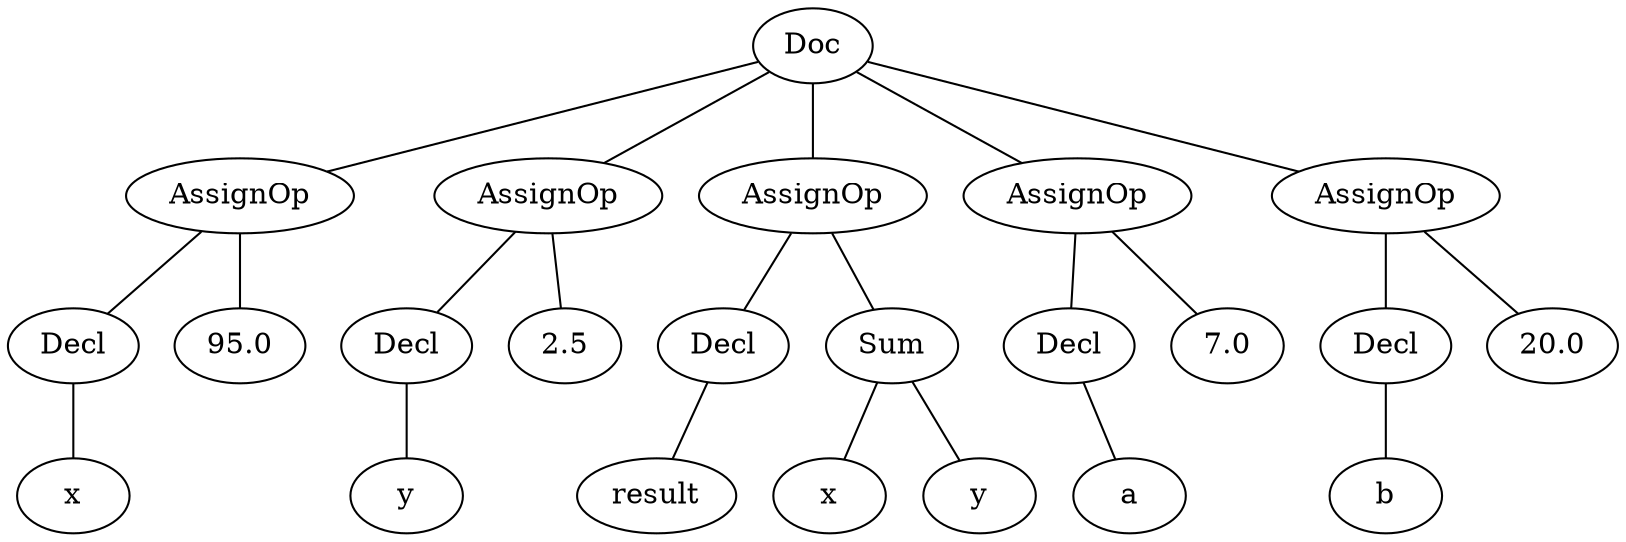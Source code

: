 graph G {
1 [label=Doc];
2 [label=AssignOp];
3 [label=Decl];
4 [label=x];
3 -- 4;
2 -- 3;
5 [label="95.0"];
2 -- 5;
1 -- 2;
6 [label=AssignOp];
7 [label=Decl];
8 [label=y];
7 -- 8;
6 -- 7;
9 [label="2.5"];
6 -- 9;
1 -- 6;
10 [label=AssignOp];
11 [label=Decl];
12 [label=result];
11 -- 12;
10 -- 11;
13 [label=Sum];
14 [label=x];
13 -- 14;
15 [label=y];
13 -- 15;
10 -- 13;
1 -- 10;
16 [label=AssignOp];
17 [label=Decl];
18 [label=a];
17 -- 18;
16 -- 17;
19 [label="7.0"];
16 -- 19;
1 -- 16;
20 [label=AssignOp];
21 [label=Decl];
22 [label=b];
21 -- 22;
20 -- 21;
23 [label="20.0"];
20 -- 23;
1 -- 20;
}
